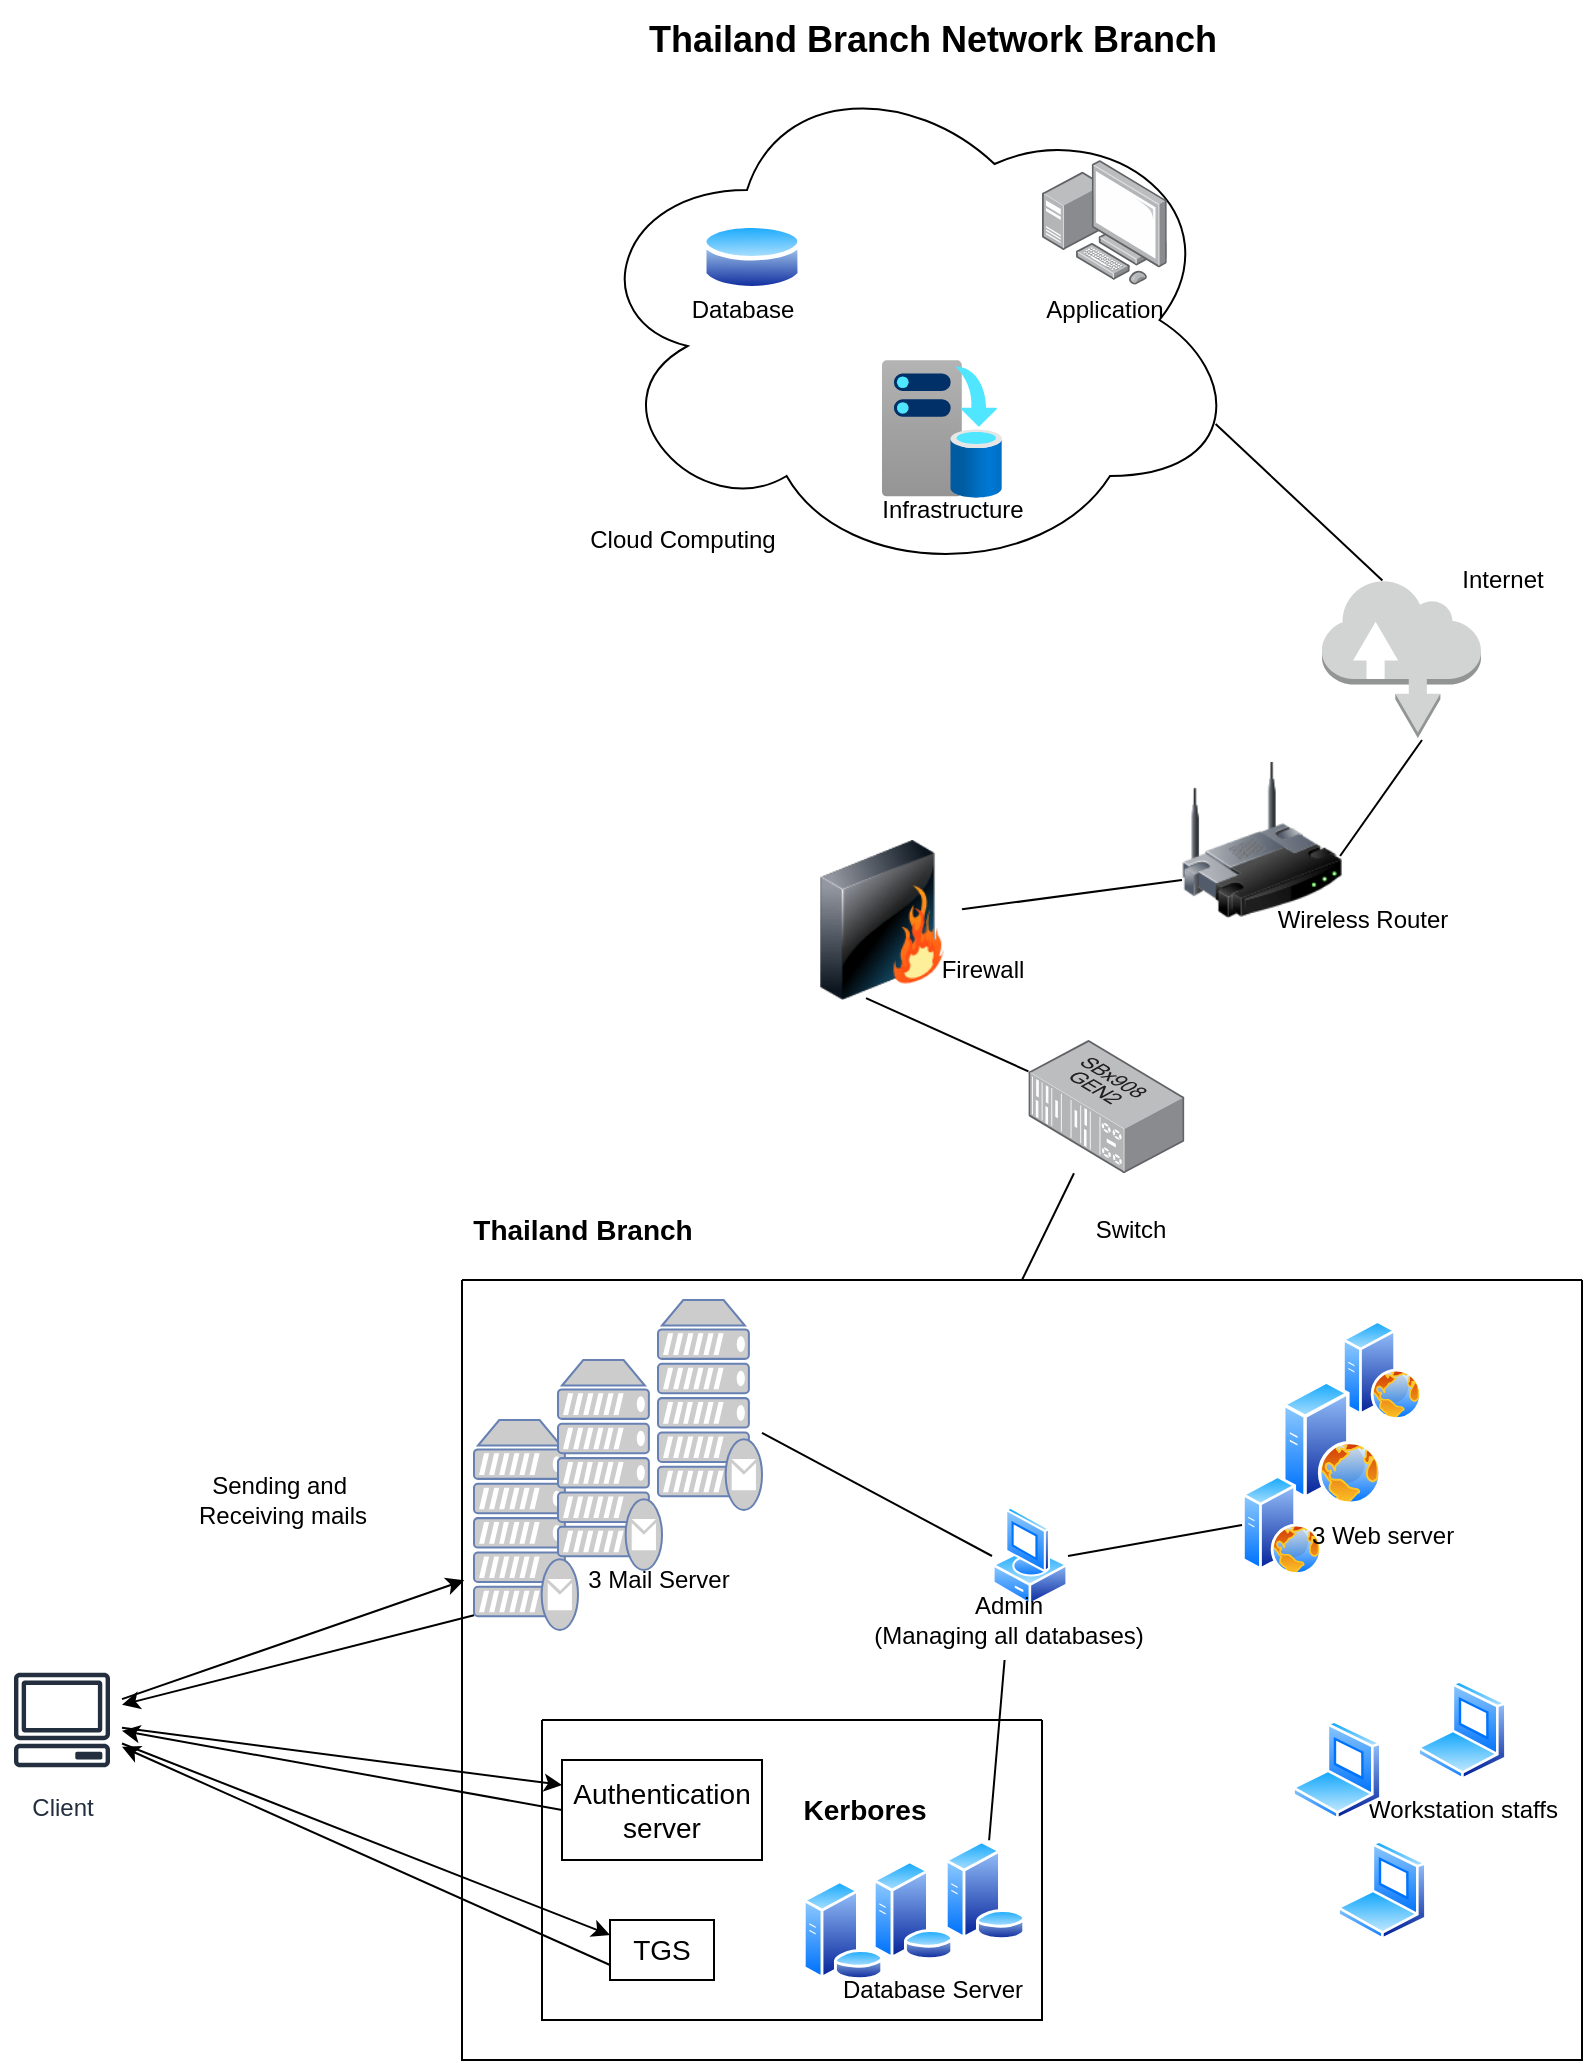 <mxfile version="20.8.3" type="device"><diagram id="fIH-rov34VzMS4enBi2Y" name="Page-1"><mxGraphModel dx="1970" dy="1552" grid="1" gridSize="10" guides="1" tooltips="1" connect="1" arrows="1" fold="1" page="1" pageScale="1" pageWidth="850" pageHeight="1100" math="0" shadow="0"><root><mxCell id="0"/><mxCell id="1" parent="0"/><mxCell id="A6ff8iMh8RN_uhOidr7N-2" value="" style="ellipse;shape=cloud;whiteSpace=wrap;html=1;" vertex="1" parent="1"><mxGeometry x="260" y="-80" width="330" height="260" as="geometry"/></mxCell><mxCell id="A6ff8iMh8RN_uhOidr7N-4" value="" style="aspect=fixed;perimeter=ellipsePerimeter;html=1;align=center;shadow=0;dashed=0;spacingTop=3;image;image=img/lib/active_directory/database.svg;" vertex="1" parent="1"><mxGeometry x="320" width="50" height="37" as="geometry"/></mxCell><mxCell id="A6ff8iMh8RN_uhOidr7N-5" value="" style="points=[];aspect=fixed;html=1;align=center;shadow=0;dashed=0;image;image=img/lib/allied_telesis/computer_and_terminals/Personal_Computer_with_Server.svg;" vertex="1" parent="1"><mxGeometry x="490" y="-30" width="62.4" height="62.4" as="geometry"/></mxCell><mxCell id="A6ff8iMh8RN_uhOidr7N-6" value="" style="aspect=fixed;html=1;points=[];align=center;image;fontSize=12;image=img/lib/azure2/azure_stack/Infrastructure_Backup.svg;" vertex="1" parent="1"><mxGeometry x="410" y="70" width="60" height="69" as="geometry"/></mxCell><mxCell id="A6ff8iMh8RN_uhOidr7N-7" value="Infrastructure" style="text;html=1;align=center;verticalAlign=middle;resizable=0;points=[];autosize=1;strokeColor=none;fillColor=none;" vertex="1" parent="1"><mxGeometry x="400" y="130" width="90" height="30" as="geometry"/></mxCell><mxCell id="A6ff8iMh8RN_uhOidr7N-8" value="Database" style="text;html=1;align=center;verticalAlign=middle;resizable=0;points=[];autosize=1;strokeColor=none;fillColor=none;" vertex="1" parent="1"><mxGeometry x="305" y="30" width="70" height="30" as="geometry"/></mxCell><mxCell id="A6ff8iMh8RN_uhOidr7N-9" value="Application" style="text;html=1;align=center;verticalAlign=middle;resizable=0;points=[];autosize=1;strokeColor=none;fillColor=none;" vertex="1" parent="1"><mxGeometry x="481.2" y="30" width="80" height="30" as="geometry"/></mxCell><mxCell id="A6ff8iMh8RN_uhOidr7N-15" value="" style="swimlane;startSize=0;" vertex="1" parent="1"><mxGeometry x="200" y="530" width="560" height="390" as="geometry"/></mxCell><mxCell id="A6ff8iMh8RN_uhOidr7N-13" value="" style="fontColor=#0066CC;verticalAlign=top;verticalLabelPosition=bottom;labelPosition=center;align=center;html=1;outlineConnect=0;fillColor=#CCCCCC;strokeColor=#6881B3;gradientColor=none;gradientDirection=north;strokeWidth=2;shape=mxgraph.networks.mail_server;" vertex="1" parent="A6ff8iMh8RN_uhOidr7N-15"><mxGeometry x="6" y="70" width="52" height="105" as="geometry"/></mxCell><mxCell id="A6ff8iMh8RN_uhOidr7N-17" value="" style="fontColor=#0066CC;verticalAlign=top;verticalLabelPosition=bottom;labelPosition=center;align=center;html=1;outlineConnect=0;fillColor=#CCCCCC;strokeColor=#6881B3;gradientColor=none;gradientDirection=north;strokeWidth=2;shape=mxgraph.networks.mail_server;" vertex="1" parent="A6ff8iMh8RN_uhOidr7N-15"><mxGeometry x="48" y="40" width="52" height="105" as="geometry"/></mxCell><mxCell id="A6ff8iMh8RN_uhOidr7N-18" value="" style="fontColor=#0066CC;verticalAlign=top;verticalLabelPosition=bottom;labelPosition=center;align=center;html=1;outlineConnect=0;fillColor=#CCCCCC;strokeColor=#6881B3;gradientColor=none;gradientDirection=north;strokeWidth=2;shape=mxgraph.networks.mail_server;" vertex="1" parent="A6ff8iMh8RN_uhOidr7N-15"><mxGeometry x="98" y="10" width="52" height="105" as="geometry"/></mxCell><mxCell id="A6ff8iMh8RN_uhOidr7N-14" value="3 Mail Server" style="text;html=1;align=center;verticalAlign=middle;resizable=0;points=[];autosize=1;strokeColor=none;fillColor=none;" vertex="1" parent="A6ff8iMh8RN_uhOidr7N-15"><mxGeometry x="53" y="135" width="90" height="30" as="geometry"/></mxCell><mxCell id="A6ff8iMh8RN_uhOidr7N-11" value="" style="aspect=fixed;perimeter=ellipsePerimeter;html=1;align=center;shadow=0;dashed=0;spacingTop=3;image;image=img/lib/active_directory/web_server.svg;" vertex="1" parent="A6ff8iMh8RN_uhOidr7N-15"><mxGeometry x="440" y="20" width="40" height="50" as="geometry"/></mxCell><mxCell id="A6ff8iMh8RN_uhOidr7N-22" value="" style="aspect=fixed;perimeter=ellipsePerimeter;html=1;align=center;shadow=0;dashed=0;spacingTop=3;image;image=img/lib/active_directory/web_server.svg;" vertex="1" parent="A6ff8iMh8RN_uhOidr7N-15"><mxGeometry x="410" y="50" width="50" height="62.5" as="geometry"/></mxCell><mxCell id="A6ff8iMh8RN_uhOidr7N-23" value="" style="aspect=fixed;perimeter=ellipsePerimeter;html=1;align=center;shadow=0;dashed=0;spacingTop=3;image;image=img/lib/active_directory/web_server.svg;" vertex="1" parent="A6ff8iMh8RN_uhOidr7N-15"><mxGeometry x="390" y="97.5" width="40" height="50" as="geometry"/></mxCell><mxCell id="A6ff8iMh8RN_uhOidr7N-12" value="3 Web server" style="text;html=1;align=center;verticalAlign=middle;resizable=0;points=[];autosize=1;strokeColor=none;fillColor=none;" vertex="1" parent="A6ff8iMh8RN_uhOidr7N-15"><mxGeometry x="415" y="112.5" width="90" height="30" as="geometry"/></mxCell><mxCell id="A6ff8iMh8RN_uhOidr7N-33" value="" style="aspect=fixed;perimeter=ellipsePerimeter;html=1;align=center;shadow=0;dashed=0;spacingTop=3;image;image=img/lib/active_directory/vista_client.svg;" vertex="1" parent="A6ff8iMh8RN_uhOidr7N-15"><mxGeometry x="265" y="113" width="38" height="50" as="geometry"/></mxCell><mxCell id="A6ff8iMh8RN_uhOidr7N-35" value="Admin&lt;br&gt;(Managing all databases)" style="text;html=1;align=center;verticalAlign=middle;resizable=0;points=[];autosize=1;strokeColor=none;fillColor=none;" vertex="1" parent="A6ff8iMh8RN_uhOidr7N-15"><mxGeometry x="193" y="150" width="160" height="40" as="geometry"/></mxCell><mxCell id="A6ff8iMh8RN_uhOidr7N-32" value="Workstation staffs" style="text;html=1;align=center;verticalAlign=middle;resizable=0;points=[];autosize=1;strokeColor=none;fillColor=none;" vertex="1" parent="A6ff8iMh8RN_uhOidr7N-15"><mxGeometry x="440" y="250" width="120" height="30" as="geometry"/></mxCell><mxCell id="A6ff8iMh8RN_uhOidr7N-54" value="" style="endArrow=none;html=1;rounded=0;entryX=0;entryY=0.5;entryDx=0;entryDy=0;" edge="1" parent="A6ff8iMh8RN_uhOidr7N-15" source="A6ff8iMh8RN_uhOidr7N-18" target="A6ff8iMh8RN_uhOidr7N-33"><mxGeometry width="50" height="50" relative="1" as="geometry"><mxPoint x="250" y="150" as="sourcePoint"/><mxPoint x="300" y="100" as="targetPoint"/></mxGeometry></mxCell><mxCell id="A6ff8iMh8RN_uhOidr7N-55" value="" style="endArrow=none;html=1;rounded=0;exitX=1;exitY=0.5;exitDx=0;exitDy=0;entryX=0;entryY=0.5;entryDx=0;entryDy=0;" edge="1" parent="A6ff8iMh8RN_uhOidr7N-15" source="A6ff8iMh8RN_uhOidr7N-33" target="A6ff8iMh8RN_uhOidr7N-23"><mxGeometry width="50" height="50" relative="1" as="geometry"><mxPoint x="320" y="140" as="sourcePoint"/><mxPoint x="370" y="90" as="targetPoint"/></mxGeometry></mxCell><mxCell id="A6ff8iMh8RN_uhOidr7N-56" value="" style="endArrow=none;html=1;rounded=0;" edge="1" parent="A6ff8iMh8RN_uhOidr7N-15" source="A6ff8iMh8RN_uhOidr7N-20" target="A6ff8iMh8RN_uhOidr7N-35"><mxGeometry width="50" height="50" relative="1" as="geometry"><mxPoint x="320" y="240" as="sourcePoint"/><mxPoint x="370" y="190" as="targetPoint"/></mxGeometry></mxCell><mxCell id="A6ff8iMh8RN_uhOidr7N-24" value="" style="aspect=fixed;perimeter=ellipsePerimeter;html=1;align=center;shadow=0;dashed=0;spacingTop=3;image;image=img/lib/active_directory/laptop_client.svg;" vertex="1" parent="A6ff8iMh8RN_uhOidr7N-15"><mxGeometry x="477.5" y="200" width="45" height="50" as="geometry"/></mxCell><mxCell id="A6ff8iMh8RN_uhOidr7N-25" value="" style="aspect=fixed;perimeter=ellipsePerimeter;html=1;align=center;shadow=0;dashed=0;spacingTop=3;image;image=img/lib/active_directory/laptop_client.svg;" vertex="1" parent="A6ff8iMh8RN_uhOidr7N-15"><mxGeometry x="415" y="220" width="45" height="50" as="geometry"/></mxCell><mxCell id="A6ff8iMh8RN_uhOidr7N-26" value="" style="aspect=fixed;perimeter=ellipsePerimeter;html=1;align=center;shadow=0;dashed=0;spacingTop=3;image;image=img/lib/active_directory/laptop_client.svg;" vertex="1" parent="A6ff8iMh8RN_uhOidr7N-15"><mxGeometry x="437.5" y="280" width="45" height="50" as="geometry"/></mxCell><mxCell id="A6ff8iMh8RN_uhOidr7N-67" value="" style="swimlane;startSize=0;fontSize=14;" vertex="1" parent="A6ff8iMh8RN_uhOidr7N-15"><mxGeometry x="40" y="220" width="250" height="150" as="geometry"/></mxCell><mxCell id="A6ff8iMh8RN_uhOidr7N-3" value="" style="aspect=fixed;perimeter=ellipsePerimeter;html=1;align=center;shadow=0;dashed=0;spacingTop=3;image;image=img/lib/active_directory/database_server.svg;" vertex="1" parent="A6ff8iMh8RN_uhOidr7N-67"><mxGeometry x="165" y="70" width="41" height="50" as="geometry"/></mxCell><mxCell id="A6ff8iMh8RN_uhOidr7N-68" value="Authentication server" style="rounded=0;whiteSpace=wrap;html=1;fontSize=14;" vertex="1" parent="A6ff8iMh8RN_uhOidr7N-67"><mxGeometry x="10" y="20" width="100" height="50" as="geometry"/></mxCell><mxCell id="A6ff8iMh8RN_uhOidr7N-21" value="" style="aspect=fixed;perimeter=ellipsePerimeter;html=1;align=center;shadow=0;dashed=0;spacingTop=3;image;image=img/lib/active_directory/database_server.svg;" vertex="1" parent="A6ff8iMh8RN_uhOidr7N-67"><mxGeometry x="130" y="80" width="41" height="50" as="geometry"/></mxCell><mxCell id="A6ff8iMh8RN_uhOidr7N-20" value="" style="aspect=fixed;perimeter=ellipsePerimeter;html=1;align=center;shadow=0;dashed=0;spacingTop=3;image;image=img/lib/active_directory/database_server.svg;" vertex="1" parent="A6ff8iMh8RN_uhOidr7N-67"><mxGeometry x="201" y="60" width="41" height="50" as="geometry"/></mxCell><mxCell id="A6ff8iMh8RN_uhOidr7N-10" value="Database Server" style="text;html=1;align=center;verticalAlign=middle;resizable=0;points=[];autosize=1;strokeColor=none;fillColor=none;" vertex="1" parent="A6ff8iMh8RN_uhOidr7N-67"><mxGeometry x="140" y="120" width="110" height="30" as="geometry"/></mxCell><mxCell id="A6ff8iMh8RN_uhOidr7N-71" value="TGS" style="rounded=0;whiteSpace=wrap;html=1;fontSize=14;" vertex="1" parent="A6ff8iMh8RN_uhOidr7N-67"><mxGeometry x="34" y="100" width="52" height="30" as="geometry"/></mxCell><mxCell id="A6ff8iMh8RN_uhOidr7N-79" value="&lt;b&gt;Kerbores&lt;/b&gt;" style="text;html=1;align=center;verticalAlign=middle;resizable=0;points=[];autosize=1;strokeColor=none;fillColor=none;fontSize=14;" vertex="1" parent="A6ff8iMh8RN_uhOidr7N-67"><mxGeometry x="121" y="30" width="80" height="30" as="geometry"/></mxCell><mxCell id="A6ff8iMh8RN_uhOidr7N-16" value="&lt;b&gt;&lt;font style=&quot;font-size: 14px;&quot;&gt;Thailand Branch&lt;/font&gt;&lt;/b&gt;" style="text;html=1;align=center;verticalAlign=middle;resizable=0;points=[];autosize=1;strokeColor=none;fillColor=none;" vertex="1" parent="1"><mxGeometry x="195" y="490" width="130" height="30" as="geometry"/></mxCell><mxCell id="A6ff8iMh8RN_uhOidr7N-36" value="" style="outlineConnect=0;dashed=0;verticalLabelPosition=bottom;verticalAlign=top;align=center;html=1;shape=mxgraph.aws3.internet;fillColor=#D2D3D3;gradientColor=none;" vertex="1" parent="1"><mxGeometry x="630" y="179.5" width="79.5" height="79.5" as="geometry"/></mxCell><mxCell id="A6ff8iMh8RN_uhOidr7N-39" value="" style="image;html=1;image=img/lib/clip_art/networking/Wireless_Router_128x128.png" vertex="1" parent="1"><mxGeometry x="560" y="270" width="80" height="80" as="geometry"/></mxCell><mxCell id="A6ff8iMh8RN_uhOidr7N-40" value="Wireless Router" style="text;html=1;align=center;verticalAlign=middle;resizable=0;points=[];autosize=1;strokeColor=none;fillColor=none;" vertex="1" parent="1"><mxGeometry x="595" y="335" width="110" height="30" as="geometry"/></mxCell><mxCell id="A6ff8iMh8RN_uhOidr7N-41" value="" style="image;html=1;image=img/lib/clip_art/networking/Firewall_128x128.png" vertex="1" parent="1"><mxGeometry x="370" y="310" width="80" height="80" as="geometry"/></mxCell><mxCell id="A6ff8iMh8RN_uhOidr7N-42" value="Firewall" style="text;html=1;align=center;verticalAlign=middle;resizable=0;points=[];autosize=1;strokeColor=none;fillColor=none;" vertex="1" parent="1"><mxGeometry x="430" y="360" width="60" height="30" as="geometry"/></mxCell><mxCell id="A6ff8iMh8RN_uhOidr7N-44" value="" style="endArrow=none;html=1;rounded=0;exitX=0.96;exitY=0.7;exitDx=0;exitDy=0;exitPerimeter=0;entryX=0.38;entryY=0.01;entryDx=0;entryDy=0;entryPerimeter=0;" edge="1" parent="1" source="A6ff8iMh8RN_uhOidr7N-2" target="A6ff8iMh8RN_uhOidr7N-36"><mxGeometry width="50" height="50" relative="1" as="geometry"><mxPoint x="650" y="150" as="sourcePoint"/><mxPoint x="700" y="100" as="targetPoint"/></mxGeometry></mxCell><mxCell id="A6ff8iMh8RN_uhOidr7N-45" value="" style="endArrow=none;html=1;rounded=0;exitX=0.988;exitY=0.6;exitDx=0;exitDy=0;exitPerimeter=0;" edge="1" parent="1" source="A6ff8iMh8RN_uhOidr7N-39"><mxGeometry width="50" height="50" relative="1" as="geometry"><mxPoint x="630" y="300" as="sourcePoint"/><mxPoint x="680" y="260" as="targetPoint"/></mxGeometry></mxCell><mxCell id="A6ff8iMh8RN_uhOidr7N-46" value="" style="endArrow=none;html=1;rounded=0;entryX=0;entryY=0.75;entryDx=0;entryDy=0;" edge="1" parent="1" source="A6ff8iMh8RN_uhOidr7N-41" target="A6ff8iMh8RN_uhOidr7N-39"><mxGeometry width="50" height="50" relative="1" as="geometry"><mxPoint x="720" y="430" as="sourcePoint"/><mxPoint x="770" y="380" as="targetPoint"/></mxGeometry></mxCell><mxCell id="A6ff8iMh8RN_uhOidr7N-47" value="Client" style="sketch=0;outlineConnect=0;fontColor=#232F3E;gradientColor=none;strokeColor=#232F3E;fillColor=#ffffff;dashed=0;verticalLabelPosition=bottom;verticalAlign=top;align=center;html=1;fontSize=12;fontStyle=0;aspect=fixed;shape=mxgraph.aws4.resourceIcon;resIcon=mxgraph.aws4.client;" vertex="1" parent="1"><mxGeometry x="-30" y="720" width="60" height="60" as="geometry"/></mxCell><mxCell id="A6ff8iMh8RN_uhOidr7N-53" value="Sending and&amp;nbsp;&lt;br&gt;Receiving mails" style="text;html=1;align=center;verticalAlign=middle;resizable=0;points=[];autosize=1;strokeColor=none;fillColor=none;" vertex="1" parent="1"><mxGeometry x="55" y="620" width="110" height="40" as="geometry"/></mxCell><mxCell id="A6ff8iMh8RN_uhOidr7N-57" value="" style="endArrow=none;html=1;rounded=0;entryX=0.4;entryY=0.988;entryDx=0;entryDy=0;entryPerimeter=0;" edge="1" parent="1" source="A6ff8iMh8RN_uhOidr7N-58" target="A6ff8iMh8RN_uhOidr7N-41"><mxGeometry width="50" height="50" relative="1" as="geometry"><mxPoint x="540" y="480" as="sourcePoint"/><mxPoint x="590" y="430" as="targetPoint"/></mxGeometry></mxCell><mxCell id="A6ff8iMh8RN_uhOidr7N-59" value="Switch" style="text;html=1;align=center;verticalAlign=middle;resizable=0;points=[];autosize=1;strokeColor=none;fillColor=none;" vertex="1" parent="1"><mxGeometry x="504" y="490" width="60" height="30" as="geometry"/></mxCell><mxCell id="A6ff8iMh8RN_uhOidr7N-58" value="" style="points=[];aspect=fixed;html=1;align=center;shadow=0;dashed=0;image;image=img/lib/allied_telesis/switch/Modular_Switch_SXx908GEN2.svg;" vertex="1" parent="1"><mxGeometry x="483.2" y="410" width="78" height="66.6" as="geometry"/></mxCell><mxCell id="A6ff8iMh8RN_uhOidr7N-60" value="" style="endArrow=none;html=1;rounded=0;exitX=0.5;exitY=0;exitDx=0;exitDy=0;" edge="1" parent="1" source="A6ff8iMh8RN_uhOidr7N-15" target="A6ff8iMh8RN_uhOidr7N-58"><mxGeometry width="50" height="50" relative="1" as="geometry"><mxPoint x="480" y="590" as="sourcePoint"/><mxPoint x="530" y="540" as="targetPoint"/></mxGeometry></mxCell><mxCell id="A6ff8iMh8RN_uhOidr7N-61" value="Internet" style="text;html=1;align=center;verticalAlign=middle;resizable=0;points=[];autosize=1;strokeColor=none;fillColor=none;" vertex="1" parent="1"><mxGeometry x="690" y="165" width="60" height="30" as="geometry"/></mxCell><mxCell id="A6ff8iMh8RN_uhOidr7N-62" value="Cloud Computing" style="text;html=1;align=center;verticalAlign=middle;resizable=0;points=[];autosize=1;strokeColor=none;fillColor=none;" vertex="1" parent="1"><mxGeometry x="250" y="145" width="120" height="30" as="geometry"/></mxCell><mxCell id="A6ff8iMh8RN_uhOidr7N-63" value="&lt;b&gt;&lt;font style=&quot;font-size: 18px;&quot;&gt;Thailand Branch Network Branch&lt;/font&gt;&lt;/b&gt;" style="text;html=1;align=center;verticalAlign=middle;resizable=0;points=[];autosize=1;strokeColor=none;fillColor=none;" vertex="1" parent="1"><mxGeometry x="280" y="-110" width="310" height="40" as="geometry"/></mxCell><mxCell id="A6ff8iMh8RN_uhOidr7N-73" value="" style="endArrow=classic;html=1;rounded=0;fontSize=14;entryX=0.002;entryY=0.385;entryDx=0;entryDy=0;entryPerimeter=0;" edge="1" parent="1" source="A6ff8iMh8RN_uhOidr7N-47" target="A6ff8iMh8RN_uhOidr7N-15"><mxGeometry width="50" height="50" relative="1" as="geometry"><mxPoint x="80" y="720" as="sourcePoint"/><mxPoint x="130" y="670" as="targetPoint"/></mxGeometry></mxCell><mxCell id="A6ff8iMh8RN_uhOidr7N-74" value="" style="endArrow=classic;html=1;rounded=0;fontSize=14;exitX=0;exitY=0.93;exitDx=0;exitDy=0;exitPerimeter=0;" edge="1" parent="1" source="A6ff8iMh8RN_uhOidr7N-13" target="A6ff8iMh8RN_uhOidr7N-47"><mxGeometry width="50" height="50" relative="1" as="geometry"><mxPoint x="110" y="810" as="sourcePoint"/><mxPoint x="160" y="760" as="targetPoint"/></mxGeometry></mxCell><mxCell id="A6ff8iMh8RN_uhOidr7N-75" value="" style="endArrow=classic;html=1;rounded=0;fontSize=14;entryX=0;entryY=0.25;entryDx=0;entryDy=0;" edge="1" parent="1" source="A6ff8iMh8RN_uhOidr7N-47" target="A6ff8iMh8RN_uhOidr7N-68"><mxGeometry width="50" height="50" relative="1" as="geometry"><mxPoint x="70" y="880" as="sourcePoint"/><mxPoint x="120" y="830" as="targetPoint"/></mxGeometry></mxCell><mxCell id="A6ff8iMh8RN_uhOidr7N-76" value="" style="endArrow=classic;html=1;rounded=0;fontSize=14;exitX=0;exitY=0.5;exitDx=0;exitDy=0;" edge="1" parent="1" source="A6ff8iMh8RN_uhOidr7N-68" target="A6ff8iMh8RN_uhOidr7N-47"><mxGeometry width="50" height="50" relative="1" as="geometry"><mxPoint x="70" y="870" as="sourcePoint"/><mxPoint x="120" y="820" as="targetPoint"/></mxGeometry></mxCell><mxCell id="A6ff8iMh8RN_uhOidr7N-77" value="" style="endArrow=classic;html=1;rounded=0;fontSize=14;entryX=0;entryY=0.25;entryDx=0;entryDy=0;" edge="1" parent="1" source="A6ff8iMh8RN_uhOidr7N-47" target="A6ff8iMh8RN_uhOidr7N-71"><mxGeometry width="50" height="50" relative="1" as="geometry"><mxPoint x="80" y="890" as="sourcePoint"/><mxPoint x="130" y="840" as="targetPoint"/></mxGeometry></mxCell><mxCell id="A6ff8iMh8RN_uhOidr7N-78" value="" style="endArrow=classic;html=1;rounded=0;fontSize=14;exitX=0;exitY=0.75;exitDx=0;exitDy=0;" edge="1" parent="1" source="A6ff8iMh8RN_uhOidr7N-71" target="A6ff8iMh8RN_uhOidr7N-47"><mxGeometry width="50" height="50" relative="1" as="geometry"><mxPoint x="60" y="860" as="sourcePoint"/><mxPoint x="110" y="810" as="targetPoint"/></mxGeometry></mxCell></root></mxGraphModel></diagram></mxfile>